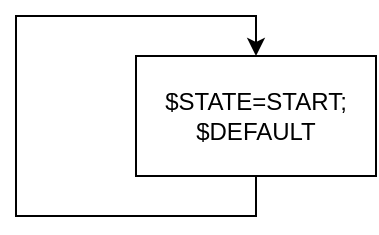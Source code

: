 <mxfile version="12.9.13" type="device"><diagram id="MVoLsNAXSojVSdJXlY6Y" name="Page-1"><mxGraphModel dx="853" dy="487" grid="1" gridSize="10" guides="1" tooltips="1" connect="1" arrows="1" fold="1" page="1" pageScale="1" pageWidth="1169" pageHeight="827" math="0" shadow="0"><root><mxCell id="0"/><mxCell id="1" parent="0"/><mxCell id="vEW74WgxijVjs5FuzwU0-1" value="$STATE=START;&lt;br&gt;$DEFAULT" style="rounded=0;whiteSpace=wrap;html=1;" parent="1" vertex="1"><mxGeometry x="430" y="250" width="120" height="60" as="geometry"/></mxCell><mxCell id="g_XxPIVFC1e8C6Lw5wgk-2" style="edgeStyle=orthogonalEdgeStyle;rounded=0;orthogonalLoop=1;jettySize=auto;html=1;exitX=0.5;exitY=1;exitDx=0;exitDy=0;entryX=0.5;entryY=0;entryDx=0;entryDy=0;" edge="1" parent="1" source="vEW74WgxijVjs5FuzwU0-1" target="vEW74WgxijVjs5FuzwU0-1"><mxGeometry relative="1" as="geometry"><Array as="points"><mxPoint x="490" y="330"/><mxPoint x="370" y="330"/><mxPoint x="370" y="230"/><mxPoint x="490" y="230"/></Array></mxGeometry></mxCell></root></mxGraphModel></diagram></mxfile>
